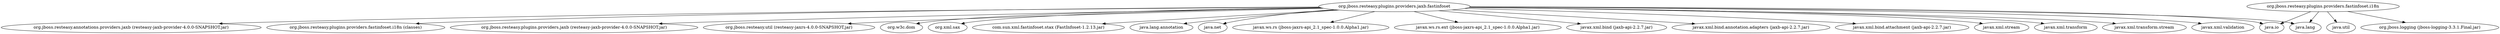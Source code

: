 digraph "classes" {
    // Path: /home/rsearls/j1/Resteasy/providers/fastinfoset/target/classes
   "org.jboss.resteasy.plugins.providers.fastinfoset.i18n" -> "java.io";
   "org.jboss.resteasy.plugins.providers.fastinfoset.i18n" -> "java.lang";
   "org.jboss.resteasy.plugins.providers.fastinfoset.i18n" -> "java.util";
   "org.jboss.resteasy.plugins.providers.fastinfoset.i18n" -> "org.jboss.logging (jboss-logging-3.3.1.Final.jar)";
   "org.jboss.resteasy.plugins.providers.jaxb.fastinfoset" -> "com.sun.xml.fastinfoset.stax (FastInfoset-1.2.13.jar)";
   "org.jboss.resteasy.plugins.providers.jaxb.fastinfoset" -> "java.io";
   "org.jboss.resteasy.plugins.providers.jaxb.fastinfoset" -> "java.lang";
   "org.jboss.resteasy.plugins.providers.jaxb.fastinfoset" -> "java.lang.annotation";
   "org.jboss.resteasy.plugins.providers.jaxb.fastinfoset" -> "java.net";
   "org.jboss.resteasy.plugins.providers.jaxb.fastinfoset" -> "javax.ws.rs (jboss-jaxrs-api_2.1_spec-1.0.0.Alpha1.jar)";
   "org.jboss.resteasy.plugins.providers.jaxb.fastinfoset" -> "javax.ws.rs.ext (jboss-jaxrs-api_2.1_spec-1.0.0.Alpha1.jar)";
   "org.jboss.resteasy.plugins.providers.jaxb.fastinfoset" -> "javax.xml.bind (jaxb-api-2.2.7.jar)";
   "org.jboss.resteasy.plugins.providers.jaxb.fastinfoset" -> "javax.xml.bind.annotation.adapters (jaxb-api-2.2.7.jar)";
   "org.jboss.resteasy.plugins.providers.jaxb.fastinfoset" -> "javax.xml.bind.attachment (jaxb-api-2.2.7.jar)";
   "org.jboss.resteasy.plugins.providers.jaxb.fastinfoset" -> "javax.xml.stream";
   "org.jboss.resteasy.plugins.providers.jaxb.fastinfoset" -> "javax.xml.transform";
   "org.jboss.resteasy.plugins.providers.jaxb.fastinfoset" -> "javax.xml.transform.stream";
   "org.jboss.resteasy.plugins.providers.jaxb.fastinfoset" -> "javax.xml.validation";
   "org.jboss.resteasy.plugins.providers.jaxb.fastinfoset" -> "org.jboss.resteasy.annotations.providers.jaxb (resteasy-jaxb-provider-4.0.0-SNAPSHOT.jar)";
   "org.jboss.resteasy.plugins.providers.jaxb.fastinfoset" -> "org.jboss.resteasy.plugins.providers.fastinfoset.i18n (classes)";
   "org.jboss.resteasy.plugins.providers.jaxb.fastinfoset" -> "org.jboss.resteasy.plugins.providers.jaxb (resteasy-jaxb-provider-4.0.0-SNAPSHOT.jar)";
   "org.jboss.resteasy.plugins.providers.jaxb.fastinfoset" -> "org.jboss.resteasy.util (resteasy-jaxrs-4.0.0-SNAPSHOT.jar)";
   "org.jboss.resteasy.plugins.providers.jaxb.fastinfoset" -> "org.w3c.dom";
   "org.jboss.resteasy.plugins.providers.jaxb.fastinfoset" -> "org.xml.sax";
}
